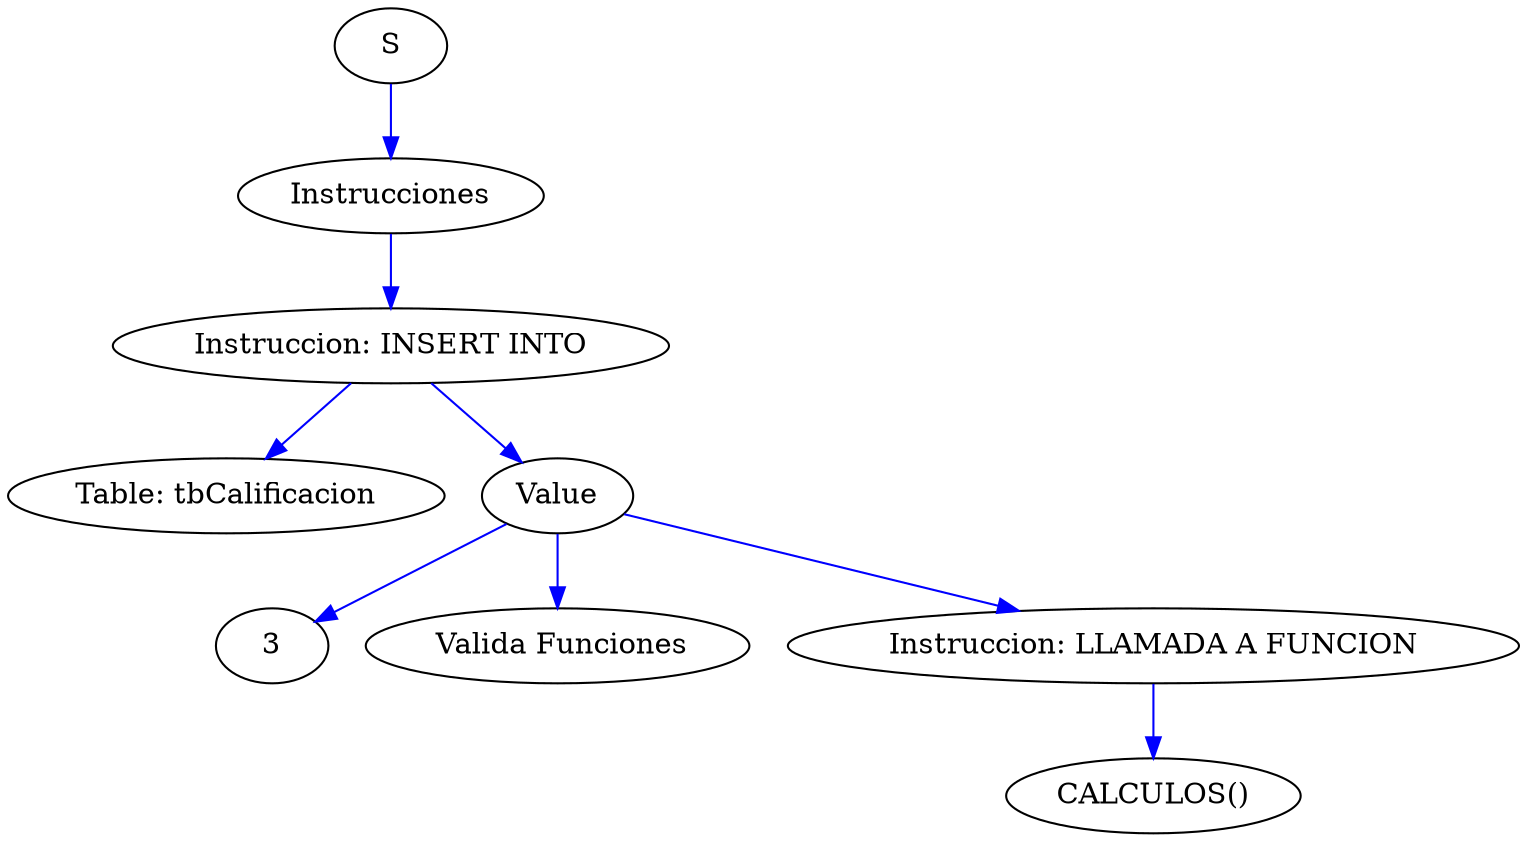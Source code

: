 digraph G{
edge [color=blue]; rankdir = TB;
Nodo0[label="S"]
Nodo1[label="Instrucciones"]
Nodo0 -> Nodo1;
Nodo2[label="Instruccion: INSERT INTO"]
Nodo1 -> Nodo2;
Nodo3[label="Table: tbCalificacion"]
Nodo2 -> Nodo3;
Nodo4[label="Value"]
Nodo2 -> Nodo4;
Nodo8[label="3"]
Nodo4 -> Nodo8;
Nodo16[label=" Valida Funciones"]
Nodo4 -> Nodo16;
Nodo32[label="Instruccion: LLAMADA A FUNCION"]
Nodo4 -> Nodo32;
Nodo64[label="CALCULOS()"]
Nodo32 -> Nodo64;
}
